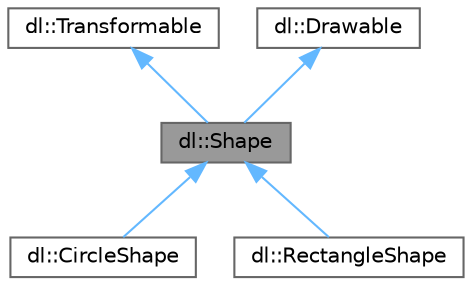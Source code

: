 digraph "dl::Shape"
{
 // LATEX_PDF_SIZE
  bgcolor="transparent";
  edge [fontname=Helvetica,fontsize=10,labelfontname=Helvetica,labelfontsize=10];
  node [fontname=Helvetica,fontsize=10,shape=box,height=0.2,width=0.4];
  Node1 [id="Node000001",label="dl::Shape",height=0.2,width=0.4,color="gray40", fillcolor="grey60", style="filled", fontcolor="black",tooltip="The base class for any shape."];
  Node2 -> Node1 [id="edge1_Node000001_Node000002",dir="back",color="steelblue1",style="solid",tooltip=" "];
  Node2 [id="Node000002",label="dl::Transformable",height=0.2,width=0.4,color="gray40", fillcolor="white", style="filled",URL="$classdl_1_1Transformable.html",tooltip="A base class for anything that has a position on the screen."];
  Node3 -> Node1 [id="edge2_Node000001_Node000003",dir="back",color="steelblue1",style="solid",tooltip=" "];
  Node3 [id="Node000003",label="dl::Drawable",height=0.2,width=0.4,color="gray40", fillcolor="white", style="filled",URL="$classdl_1_1Drawable.html",tooltip="The base class for any object that can be drawn to the screen."];
  Node1 -> Node4 [id="edge3_Node000001_Node000004",dir="back",color="steelblue1",style="solid",tooltip=" "];
  Node4 [id="Node000004",label="dl::CircleShape",height=0.2,width=0.4,color="gray40", fillcolor="white", style="filled",URL="$classdl_1_1CircleShape.html",tooltip="A circle shape."];
  Node1 -> Node5 [id="edge4_Node000001_Node000005",dir="back",color="steelblue1",style="solid",tooltip=" "];
  Node5 [id="Node000005",label="dl::RectangleShape",height=0.2,width=0.4,color="gray40", fillcolor="white", style="filled",URL="$classdl_1_1RectangleShape.html",tooltip="A rectangle shape."];
}
